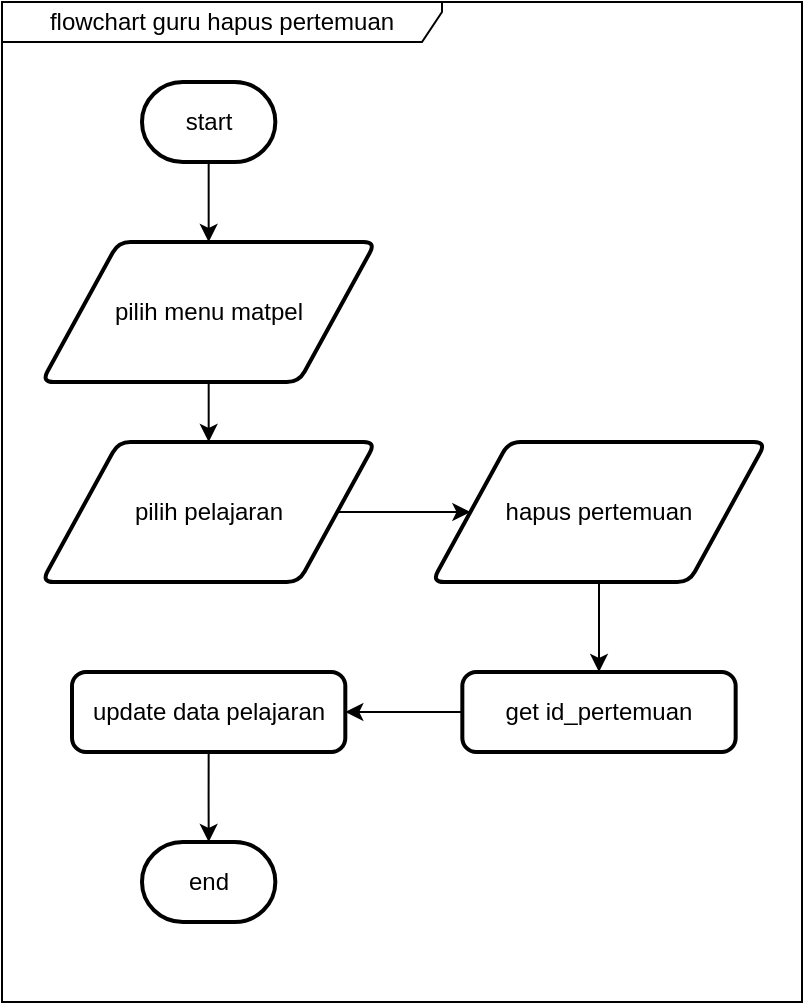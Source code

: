 <mxfile version="17.4.2" type="device"><diagram id="O9Szr4Hdh8DIHMUpJjEn" name="Page-1"><mxGraphModel dx="1014" dy="651" grid="1" gridSize="10" guides="1" tooltips="1" connect="1" arrows="1" fold="1" page="1" pageScale="1" pageWidth="850" pageHeight="1100" math="0" shadow="0"><root><mxCell id="0"/><mxCell id="1" parent="0"/><mxCell id="N7Z2blO4jedbJV9u91K_-23" style="edgeStyle=orthogonalEdgeStyle;rounded=0;orthogonalLoop=1;jettySize=auto;html=1;exitX=0.5;exitY=1;exitDx=0;exitDy=0;exitPerimeter=0;" parent="1" source="N7Z2blO4jedbJV9u91K_-1" target="N7Z2blO4jedbJV9u91K_-2" edge="1"><mxGeometry relative="1" as="geometry"/></mxCell><mxCell id="N7Z2blO4jedbJV9u91K_-1" value="start" style="strokeWidth=2;html=1;shape=mxgraph.flowchart.terminator;whiteSpace=wrap;fillColor=#FFFFFF;" parent="1" vertex="1"><mxGeometry x="280" y="100" width="66.67" height="40" as="geometry"/></mxCell><mxCell id="N7Z2blO4jedbJV9u91K_-25" style="edgeStyle=orthogonalEdgeStyle;rounded=0;orthogonalLoop=1;jettySize=auto;html=1;exitX=0.5;exitY=1;exitDx=0;exitDy=0;entryX=0.5;entryY=0;entryDx=0;entryDy=0;" parent="1" source="N7Z2blO4jedbJV9u91K_-2" target="N7Z2blO4jedbJV9u91K_-24" edge="1"><mxGeometry relative="1" as="geometry"/></mxCell><mxCell id="N7Z2blO4jedbJV9u91K_-2" value="pilih menu matpel" style="shape=parallelogram;html=1;strokeWidth=2;perimeter=parallelogramPerimeter;whiteSpace=wrap;rounded=1;arcSize=12;size=0.23;fillColor=#FFFFFF;" parent="1" vertex="1"><mxGeometry x="229.84" y="180" width="167" height="70" as="geometry"/></mxCell><mxCell id="N7Z2blO4jedbJV9u91K_-18" value="end" style="strokeWidth=2;html=1;shape=mxgraph.flowchart.terminator;whiteSpace=wrap;fillColor=#FFFFFF;" parent="1" vertex="1"><mxGeometry x="280" y="480" width="66.67" height="40" as="geometry"/></mxCell><mxCell id="N7Z2blO4jedbJV9u91K_-21" value="flowchart guru hapus pertemuan" style="shape=umlFrame;whiteSpace=wrap;html=1;fillColor=#FFFFFF;width=220;height=20;" parent="1" vertex="1"><mxGeometry x="210" y="60" width="400" height="500" as="geometry"/></mxCell><mxCell id="0E8C03uhW7laAKnOpfa4-8" style="edgeStyle=orthogonalEdgeStyle;rounded=0;orthogonalLoop=1;jettySize=auto;html=1;exitX=1;exitY=0.5;exitDx=0;exitDy=0;" edge="1" parent="1" source="N7Z2blO4jedbJV9u91K_-24" target="0E8C03uhW7laAKnOpfa4-7"><mxGeometry relative="1" as="geometry"/></mxCell><mxCell id="N7Z2blO4jedbJV9u91K_-24" value="pilih pelajaran" style="shape=parallelogram;html=1;strokeWidth=2;perimeter=parallelogramPerimeter;whiteSpace=wrap;rounded=1;arcSize=12;size=0.23;fillColor=#FFFFFF;" parent="1" vertex="1"><mxGeometry x="229.84" y="280" width="167" height="70" as="geometry"/></mxCell><mxCell id="N7Z2blO4jedbJV9u91K_-30" style="edgeStyle=orthogonalEdgeStyle;rounded=0;orthogonalLoop=1;jettySize=auto;html=1;exitX=0.5;exitY=1;exitDx=0;exitDy=0;" parent="1" source="N7Z2blO4jedbJV9u91K_-28" target="N7Z2blO4jedbJV9u91K_-18" edge="1"><mxGeometry relative="1" as="geometry"/></mxCell><mxCell id="N7Z2blO4jedbJV9u91K_-28" value="update data pelajaran" style="rounded=1;whiteSpace=wrap;html=1;absoluteArcSize=1;arcSize=14;strokeWidth=2;fillColor=#FFFFFF;" parent="1" vertex="1"><mxGeometry x="245" y="395" width="136.66" height="40" as="geometry"/></mxCell><mxCell id="0E8C03uhW7laAKnOpfa4-10" style="edgeStyle=orthogonalEdgeStyle;rounded=0;orthogonalLoop=1;jettySize=auto;html=1;exitX=0.5;exitY=1;exitDx=0;exitDy=0;entryX=0.5;entryY=0;entryDx=0;entryDy=0;" edge="1" parent="1" source="0E8C03uhW7laAKnOpfa4-7" target="0E8C03uhW7laAKnOpfa4-9"><mxGeometry relative="1" as="geometry"/></mxCell><mxCell id="0E8C03uhW7laAKnOpfa4-7" value="hapus pertemuan" style="shape=parallelogram;html=1;strokeWidth=2;perimeter=parallelogramPerimeter;whiteSpace=wrap;rounded=1;arcSize=12;size=0.23;fillColor=#FFFFFF;" vertex="1" parent="1"><mxGeometry x="425" y="280" width="167" height="70" as="geometry"/></mxCell><mxCell id="0E8C03uhW7laAKnOpfa4-14" style="edgeStyle=orthogonalEdgeStyle;rounded=0;orthogonalLoop=1;jettySize=auto;html=1;exitX=0;exitY=0.5;exitDx=0;exitDy=0;" edge="1" parent="1" source="0E8C03uhW7laAKnOpfa4-9" target="N7Z2blO4jedbJV9u91K_-28"><mxGeometry relative="1" as="geometry"/></mxCell><mxCell id="0E8C03uhW7laAKnOpfa4-9" value="get id_pertemuan" style="rounded=1;whiteSpace=wrap;html=1;absoluteArcSize=1;arcSize=14;strokeWidth=2;fillColor=#FFFFFF;" vertex="1" parent="1"><mxGeometry x="440.17" y="395" width="136.66" height="40" as="geometry"/></mxCell></root></mxGraphModel></diagram></mxfile>
